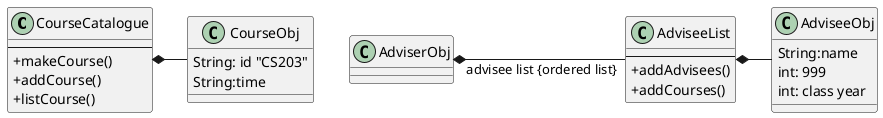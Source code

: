 @startuml
skinparam classAttributeIconSize 0

class CourseCatalogue{
--
+makeCourse()
+addCourse()
+listCourse()
}

class CourseObj{
String: id "CS203"
String:time
}

class AdviserObj{
}

class AdviseeList{
--
+addAdvisees()
+addCourses()
}

class AdviseeObj{
String:name
int: 999
int: class year
}

CourseCatalogue *- CourseObj
AdviserObj *- " advisee list {ordered list}" AdviseeList: \t \t\t  \t \t
AdviseeList *- AdviseeObj

@enduml